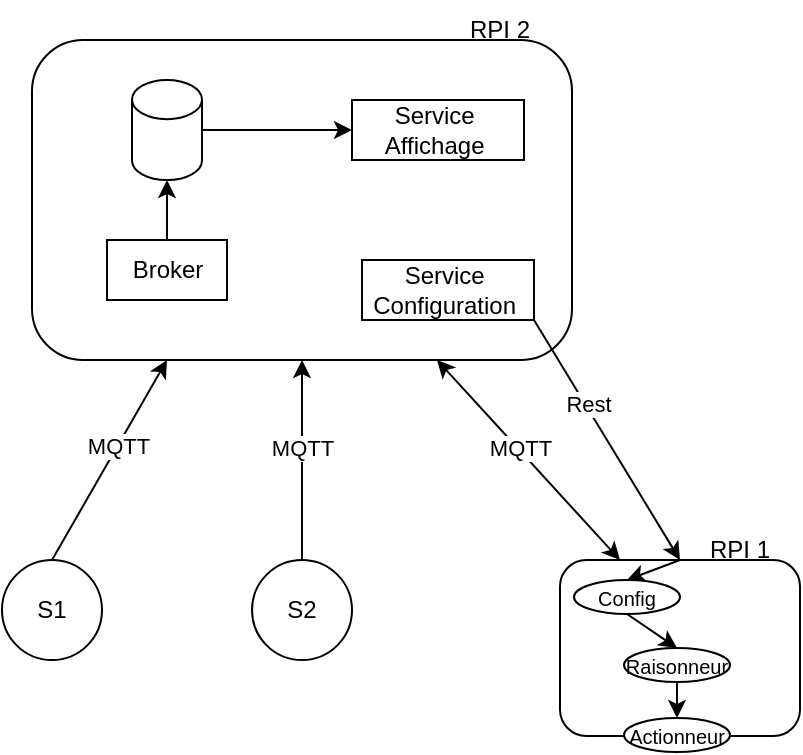 <mxfile version="20.8.10" type="device"><diagram name="Page-1" id="SetD-ioF_rmGtopBSc4u"><mxGraphModel dx="978" dy="571" grid="0" gridSize="10" guides="1" tooltips="1" connect="1" arrows="1" fold="1" page="1" pageScale="1" pageWidth="827" pageHeight="1169" math="0" shadow="0"><root><mxCell id="0"/><mxCell id="1" parent="0"/><mxCell id="aFNUkGYN-49a5NaZF2WG-8" style="rounded=0;orthogonalLoop=1;jettySize=auto;html=1;exitX=0.5;exitY=0;exitDx=0;exitDy=0;entryX=0.25;entryY=1;entryDx=0;entryDy=0;elbow=vertical;" parent="1" source="aFNUkGYN-49a5NaZF2WG-1" target="aFNUkGYN-49a5NaZF2WG-5" edge="1"><mxGeometry relative="1" as="geometry"/></mxCell><mxCell id="aFNUkGYN-49a5NaZF2WG-11" value="MQTT" style="edgeLabel;html=1;align=center;verticalAlign=middle;resizable=0;points=[];" parent="aFNUkGYN-49a5NaZF2WG-8" vertex="1" connectable="0"><mxGeometry x="0.147" relative="1" as="geometry"><mxPoint as="offset"/></mxGeometry></mxCell><mxCell id="aFNUkGYN-49a5NaZF2WG-1" value="S1" style="ellipse;whiteSpace=wrap;html=1;aspect=fixed;" parent="1" vertex="1"><mxGeometry x="210" y="550" width="50" height="50" as="geometry"/></mxCell><mxCell id="aFNUkGYN-49a5NaZF2WG-9" style="edgeStyle=none;rounded=0;orthogonalLoop=1;jettySize=auto;html=1;exitX=0.5;exitY=0;exitDx=0;exitDy=0;entryX=0.5;entryY=1;entryDx=0;entryDy=0;elbow=vertical;" parent="1" source="aFNUkGYN-49a5NaZF2WG-2" target="aFNUkGYN-49a5NaZF2WG-5" edge="1"><mxGeometry relative="1" as="geometry"/></mxCell><mxCell id="aFNUkGYN-49a5NaZF2WG-12" value="MQTT" style="edgeLabel;html=1;align=center;verticalAlign=middle;resizable=0;points=[];" parent="aFNUkGYN-49a5NaZF2WG-9" vertex="1" connectable="0"><mxGeometry x="0.12" relative="1" as="geometry"><mxPoint as="offset"/></mxGeometry></mxCell><mxCell id="aFNUkGYN-49a5NaZF2WG-2" value="S2" style="ellipse;whiteSpace=wrap;html=1;aspect=fixed;" parent="1" vertex="1"><mxGeometry x="335" y="550" width="50" height="50" as="geometry"/></mxCell><mxCell id="aFNUkGYN-49a5NaZF2WG-10" style="edgeStyle=none;rounded=0;orthogonalLoop=1;jettySize=auto;html=1;exitX=0.25;exitY=0;exitDx=0;exitDy=0;entryX=0.75;entryY=1;entryDx=0;entryDy=0;elbow=vertical;startArrow=classic;startFill=1;" parent="1" source="aFNUkGYN-49a5NaZF2WG-14" target="aFNUkGYN-49a5NaZF2WG-5" edge="1"><mxGeometry relative="1" as="geometry"><mxPoint x="485" y="550" as="sourcePoint"/></mxGeometry></mxCell><mxCell id="aFNUkGYN-49a5NaZF2WG-13" value="MQTT" style="edgeLabel;html=1;align=center;verticalAlign=middle;resizable=0;points=[];" parent="aFNUkGYN-49a5NaZF2WG-10" vertex="1" connectable="0"><mxGeometry x="0.124" y="-1" relative="1" as="geometry"><mxPoint as="offset"/></mxGeometry></mxCell><mxCell id="aFNUkGYN-49a5NaZF2WG-5" value="" style="rounded=1;whiteSpace=wrap;html=1;arcSize=16;" parent="1" vertex="1"><mxGeometry x="225" y="290" width="270" height="160" as="geometry"/></mxCell><mxCell id="aFNUkGYN-49a5NaZF2WG-7" value="RPI 2" style="text;html=1;strokeColor=none;fillColor=none;align=center;verticalAlign=middle;whiteSpace=wrap;rounded=0;" parent="1" vertex="1"><mxGeometry x="429" y="270" width="60" height="30" as="geometry"/></mxCell><mxCell id="aFNUkGYN-49a5NaZF2WG-14" value="" style="rounded=1;whiteSpace=wrap;html=1;" parent="1" vertex="1"><mxGeometry x="489" y="550" width="120" height="88" as="geometry"/></mxCell><mxCell id="aFNUkGYN-49a5NaZF2WG-15" value="RPI 1" style="text;html=1;strokeColor=none;fillColor=none;align=center;verticalAlign=middle;whiteSpace=wrap;rounded=0;" parent="1" vertex="1"><mxGeometry x="549" y="530" width="60" height="30" as="geometry"/></mxCell><mxCell id="G347qpB0aRRds6CXQ98J-3" style="edgeStyle=orthogonalEdgeStyle;rounded=0;orthogonalLoop=1;jettySize=auto;html=1;exitX=0.5;exitY=0;exitDx=0;exitDy=0;" parent="1" source="aFNUkGYN-49a5NaZF2WG-16" target="G347qpB0aRRds6CXQ98J-1" edge="1"><mxGeometry relative="1" as="geometry"/></mxCell><mxCell id="aFNUkGYN-49a5NaZF2WG-16" value="Broker" style="rounded=0;whiteSpace=wrap;html=1;" parent="1" vertex="1"><mxGeometry x="262.5" y="390" width="60" height="30" as="geometry"/></mxCell><mxCell id="aFNUkGYN-49a5NaZF2WG-19" style="edgeStyle=none;rounded=0;orthogonalLoop=1;jettySize=auto;html=1;entryX=0.5;entryY=0;entryDx=0;entryDy=0;startArrow=none;startFill=0;elbow=vertical;exitX=1;exitY=1;exitDx=0;exitDy=0;" parent="1" source="aFNUkGYN-49a5NaZF2WG-17" target="aFNUkGYN-49a5NaZF2WG-14" edge="1"><mxGeometry relative="1" as="geometry"/></mxCell><mxCell id="aFNUkGYN-49a5NaZF2WG-20" value="Rest" style="edgeLabel;html=1;align=center;verticalAlign=middle;resizable=0;points=[];" parent="aFNUkGYN-49a5NaZF2WG-19" vertex="1" connectable="0"><mxGeometry x="-0.286" y="1" relative="1" as="geometry"><mxPoint as="offset"/></mxGeometry></mxCell><mxCell id="aFNUkGYN-49a5NaZF2WG-17" value="Service&amp;nbsp;&lt;br&gt;Configuration&amp;nbsp;" style="rounded=0;whiteSpace=wrap;html=1;" parent="1" vertex="1"><mxGeometry x="390" y="400" width="86" height="30" as="geometry"/></mxCell><mxCell id="aFNUkGYN-49a5NaZF2WG-18" value="Service&amp;nbsp;&lt;br&gt;Affichage&amp;nbsp;" style="rounded=0;whiteSpace=wrap;html=1;" parent="1" vertex="1"><mxGeometry x="385" y="320" width="86" height="30" as="geometry"/></mxCell><mxCell id="G347qpB0aRRds6CXQ98J-2" style="edgeStyle=orthogonalEdgeStyle;rounded=0;orthogonalLoop=1;jettySize=auto;html=1;entryX=0;entryY=0.5;entryDx=0;entryDy=0;" parent="1" source="G347qpB0aRRds6CXQ98J-1" target="aFNUkGYN-49a5NaZF2WG-18" edge="1"><mxGeometry relative="1" as="geometry"/></mxCell><mxCell id="G347qpB0aRRds6CXQ98J-1" value="" style="shape=cylinder3;whiteSpace=wrap;html=1;boundedLbl=1;backgroundOutline=1;size=9.8;" parent="1" vertex="1"><mxGeometry x="275" y="310" width="35" height="50" as="geometry"/></mxCell><mxCell id="OfedhgsE52f8u3CWNx6A-10" style="edgeStyle=none;rounded=0;orthogonalLoop=1;jettySize=auto;html=1;exitX=0.5;exitY=1;exitDx=0;exitDy=0;fontSize=10;startArrow=none;startFill=0;endArrow=classic;endFill=1;" edge="1" parent="1" source="OfedhgsE52f8u3CWNx6A-2" target="OfedhgsE52f8u3CWNx6A-4"><mxGeometry relative="1" as="geometry"/></mxCell><mxCell id="OfedhgsE52f8u3CWNx6A-2" value="&lt;font style=&quot;font-size: 10px;&quot;&gt;Raisonneur&lt;/font&gt;" style="ellipse;whiteSpace=wrap;html=1;" vertex="1" parent="1"><mxGeometry x="521" y="594" width="53" height="17" as="geometry"/></mxCell><mxCell id="OfedhgsE52f8u3CWNx6A-4" value="&lt;font style=&quot;font-size: 10px;&quot;&gt;Actionneur&lt;/font&gt;" style="ellipse;whiteSpace=wrap;html=1;" vertex="1" parent="1"><mxGeometry x="521" y="629" width="53" height="17" as="geometry"/></mxCell><mxCell id="OfedhgsE52f8u3CWNx6A-6" style="rounded=0;orthogonalLoop=1;jettySize=auto;html=1;exitX=0.5;exitY=1;exitDx=0;exitDy=0;entryX=0.5;entryY=0;entryDx=0;entryDy=0;fontSize=10;" edge="1" parent="1" source="OfedhgsE52f8u3CWNx6A-5" target="OfedhgsE52f8u3CWNx6A-2"><mxGeometry relative="1" as="geometry"/></mxCell><mxCell id="OfedhgsE52f8u3CWNx6A-8" style="edgeStyle=none;rounded=0;orthogonalLoop=1;jettySize=auto;html=1;exitX=0.5;exitY=0;exitDx=0;exitDy=0;entryX=0.5;entryY=0;entryDx=0;entryDy=0;fontSize=10;startArrow=classic;startFill=1;endArrow=none;endFill=0;" edge="1" parent="1" source="OfedhgsE52f8u3CWNx6A-5" target="aFNUkGYN-49a5NaZF2WG-14"><mxGeometry relative="1" as="geometry"/></mxCell><mxCell id="OfedhgsE52f8u3CWNx6A-5" value="&lt;font style=&quot;font-size: 10px;&quot;&gt;Config&lt;/font&gt;" style="ellipse;whiteSpace=wrap;html=1;" vertex="1" parent="1"><mxGeometry x="496" y="560" width="53" height="17" as="geometry"/></mxCell></root></mxGraphModel></diagram></mxfile>